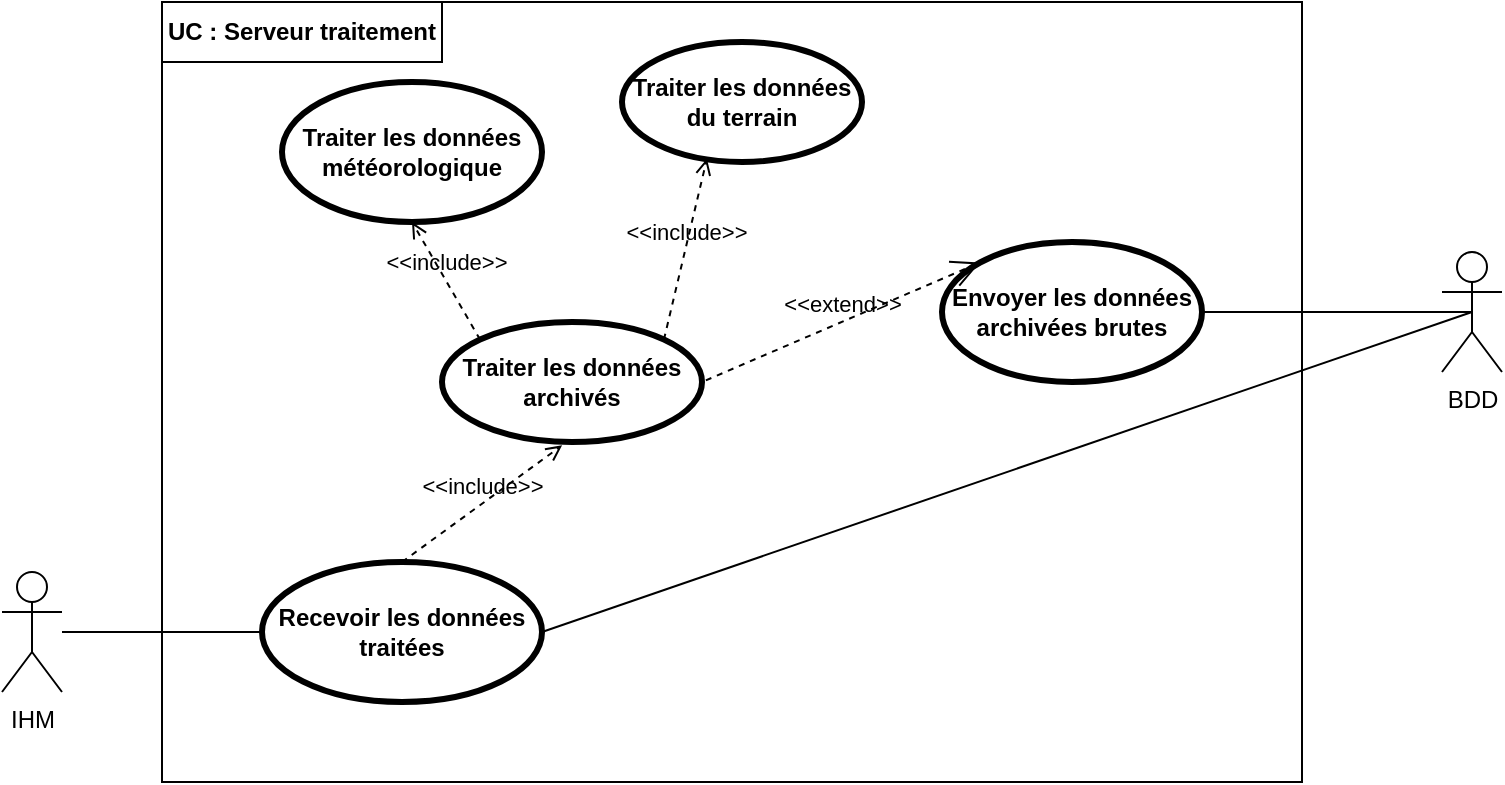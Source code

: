 <mxfile version="26.0.6">
  <diagram name="Page-1" id="W0Lm02oLrqZboVxZn0hC">
    <mxGraphModel dx="1395" dy="650" grid="1" gridSize="10" guides="1" tooltips="1" connect="1" arrows="1" fold="1" page="1" pageScale="1" pageWidth="827" pageHeight="1169" math="0" shadow="0">
      <root>
        <mxCell id="0" />
        <mxCell id="1" parent="0" />
        <mxCell id="A1wWBjNQIWdNoJpYyP1X-2" value="" style="rounded=0;whiteSpace=wrap;html=1;" parent="1" vertex="1">
          <mxGeometry x="110" y="120" width="570" height="390" as="geometry" />
        </mxCell>
        <mxCell id="A1wWBjNQIWdNoJpYyP1X-5" value="BDD" style="shape=umlActor;verticalLabelPosition=bottom;verticalAlign=top;html=1;outlineConnect=0;" parent="1" vertex="1">
          <mxGeometry x="750" y="245" width="30" height="60" as="geometry" />
        </mxCell>
        <mxCell id="A1wWBjNQIWdNoJpYyP1X-6" value="&lt;b&gt;UC : Serveur traitement&lt;/b&gt;" style="shape=partialRectangle;whiteSpace=wrap;html=1;top=0;left=0;fillColor=none;" parent="1" vertex="1">
          <mxGeometry x="110" y="120" width="140" height="30" as="geometry" />
        </mxCell>
        <mxCell id="A1wWBjNQIWdNoJpYyP1X-20" value="IHM" style="shape=umlActor;verticalLabelPosition=bottom;verticalAlign=top;html=1;outlineConnect=0;" parent="1" vertex="1">
          <mxGeometry x="30" y="405" width="30" height="60" as="geometry" />
        </mxCell>
        <mxCell id="A1wWBjNQIWdNoJpYyP1X-22" value="" style="endArrow=none;html=1;rounded=0;exitX=0;exitY=0.5;exitDx=0;exitDy=0;" parent="1" source="A1wWBjNQIWdNoJpYyP1X-30" target="A1wWBjNQIWdNoJpYyP1X-20" edge="1">
          <mxGeometry width="50" height="50" relative="1" as="geometry">
            <mxPoint x="145" y="440" as="sourcePoint" />
            <mxPoint x="410" y="270" as="targetPoint" />
          </mxGeometry>
        </mxCell>
        <mxCell id="A1wWBjNQIWdNoJpYyP1X-25" value="Envoyer les données archivées brutes" style="shape=ellipse;html=1;strokeWidth=3;fontStyle=1;whiteSpace=wrap;align=center;perimeter=ellipsePerimeter;" parent="1" vertex="1">
          <mxGeometry x="500" y="240" width="130" height="70" as="geometry" />
        </mxCell>
        <mxCell id="A1wWBjNQIWdNoJpYyP1X-26" value="" style="edgeStyle=none;html=1;endArrow=none;verticalAlign=bottom;rounded=0;exitX=0.5;exitY=0.5;exitDx=0;exitDy=0;exitPerimeter=0;" parent="1" source="A1wWBjNQIWdNoJpYyP1X-5" target="A1wWBjNQIWdNoJpYyP1X-25" edge="1">
          <mxGeometry width="160" relative="1" as="geometry">
            <mxPoint x="300" y="300" as="sourcePoint" />
            <mxPoint x="460" y="300" as="targetPoint" />
          </mxGeometry>
        </mxCell>
        <mxCell id="A1wWBjNQIWdNoJpYyP1X-30" value="Recevoir les données traitées" style="shape=ellipse;html=1;strokeWidth=3;fontStyle=1;whiteSpace=wrap;align=center;perimeter=ellipsePerimeter;" parent="1" vertex="1">
          <mxGeometry x="160" y="400" width="140" height="70" as="geometry" />
        </mxCell>
        <mxCell id="A1wWBjNQIWdNoJpYyP1X-32" value="Traiter les données météorologique" style="shape=ellipse;html=1;strokeWidth=3;fontStyle=1;whiteSpace=wrap;align=center;perimeter=ellipsePerimeter;" parent="1" vertex="1">
          <mxGeometry x="170" y="160" width="130" height="70" as="geometry" />
        </mxCell>
        <mxCell id="A1wWBjNQIWdNoJpYyP1X-33" value="Traiter les données archivés" style="shape=ellipse;html=1;strokeWidth=3;fontStyle=1;whiteSpace=wrap;align=center;perimeter=ellipsePerimeter;" parent="1" vertex="1">
          <mxGeometry x="250" y="280" width="130" height="60" as="geometry" />
        </mxCell>
        <mxCell id="A1wWBjNQIWdNoJpYyP1X-34" value="Traiter les données du terrain" style="shape=ellipse;html=1;strokeWidth=3;fontStyle=1;whiteSpace=wrap;align=center;perimeter=ellipsePerimeter;" parent="1" vertex="1">
          <mxGeometry x="340" y="140" width="120" height="60" as="geometry" />
        </mxCell>
        <mxCell id="A1wWBjNQIWdNoJpYyP1X-35" value="&amp;lt;&amp;lt;extend&amp;gt;&amp;gt;" style="edgeStyle=none;html=1;startArrow=open;endArrow=none;startSize=12;verticalAlign=bottom;dashed=1;labelBackgroundColor=none;rounded=0;exitX=0;exitY=0;exitDx=0;exitDy=0;entryX=1;entryY=0.5;entryDx=0;entryDy=0;" parent="1" source="A1wWBjNQIWdNoJpYyP1X-25" target="A1wWBjNQIWdNoJpYyP1X-33" edge="1">
          <mxGeometry width="160" relative="1" as="geometry">
            <mxPoint x="300" y="300" as="sourcePoint" />
            <mxPoint x="460" y="300" as="targetPoint" />
          </mxGeometry>
        </mxCell>
        <mxCell id="A1wWBjNQIWdNoJpYyP1X-37" value="&amp;lt;&amp;lt;include&amp;gt;&amp;gt;" style="edgeStyle=none;html=1;endArrow=open;verticalAlign=bottom;dashed=1;labelBackgroundColor=none;rounded=0;exitX=0.5;exitY=0;exitDx=0;exitDy=0;entryX=0.462;entryY=1.028;entryDx=0;entryDy=0;entryPerimeter=0;" parent="1" source="A1wWBjNQIWdNoJpYyP1X-30" target="A1wWBjNQIWdNoJpYyP1X-33" edge="1">
          <mxGeometry width="160" relative="1" as="geometry">
            <mxPoint x="300" y="300" as="sourcePoint" />
            <mxPoint x="460" y="300" as="targetPoint" />
          </mxGeometry>
        </mxCell>
        <mxCell id="A1wWBjNQIWdNoJpYyP1X-39" value="&amp;lt;&amp;lt;include&amp;gt;&amp;gt;" style="edgeStyle=none;html=1;endArrow=open;verticalAlign=bottom;dashed=1;labelBackgroundColor=none;rounded=0;entryX=0.5;entryY=1;entryDx=0;entryDy=0;exitX=0;exitY=0;exitDx=0;exitDy=0;" parent="1" source="A1wWBjNQIWdNoJpYyP1X-33" target="A1wWBjNQIWdNoJpYyP1X-32" edge="1">
          <mxGeometry width="160" relative="1" as="geometry">
            <mxPoint x="300" y="300" as="sourcePoint" />
            <mxPoint x="460" y="300" as="targetPoint" />
          </mxGeometry>
        </mxCell>
        <mxCell id="A1wWBjNQIWdNoJpYyP1X-40" value="&amp;lt;&amp;lt;include&amp;gt;&amp;gt;" style="edgeStyle=none;html=1;endArrow=open;verticalAlign=bottom;dashed=1;labelBackgroundColor=none;rounded=0;entryX=0.354;entryY=0.972;entryDx=0;entryDy=0;exitX=1;exitY=0;exitDx=0;exitDy=0;entryPerimeter=0;" parent="1" source="A1wWBjNQIWdNoJpYyP1X-33" target="A1wWBjNQIWdNoJpYyP1X-34" edge="1">
          <mxGeometry width="160" relative="1" as="geometry">
            <mxPoint x="300" y="300" as="sourcePoint" />
            <mxPoint x="460" y="300" as="targetPoint" />
          </mxGeometry>
        </mxCell>
        <mxCell id="Ze8LSPRn_UsV28VfCGuE-2" value="" style="endArrow=none;html=1;rounded=0;exitX=1;exitY=0.5;exitDx=0;exitDy=0;entryX=0.5;entryY=0.5;entryDx=0;entryDy=0;entryPerimeter=0;" edge="1" parent="1" source="A1wWBjNQIWdNoJpYyP1X-30" target="A1wWBjNQIWdNoJpYyP1X-5">
          <mxGeometry width="50" height="50" relative="1" as="geometry">
            <mxPoint x="470" y="400" as="sourcePoint" />
            <mxPoint x="520" y="350" as="targetPoint" />
          </mxGeometry>
        </mxCell>
      </root>
    </mxGraphModel>
  </diagram>
</mxfile>
